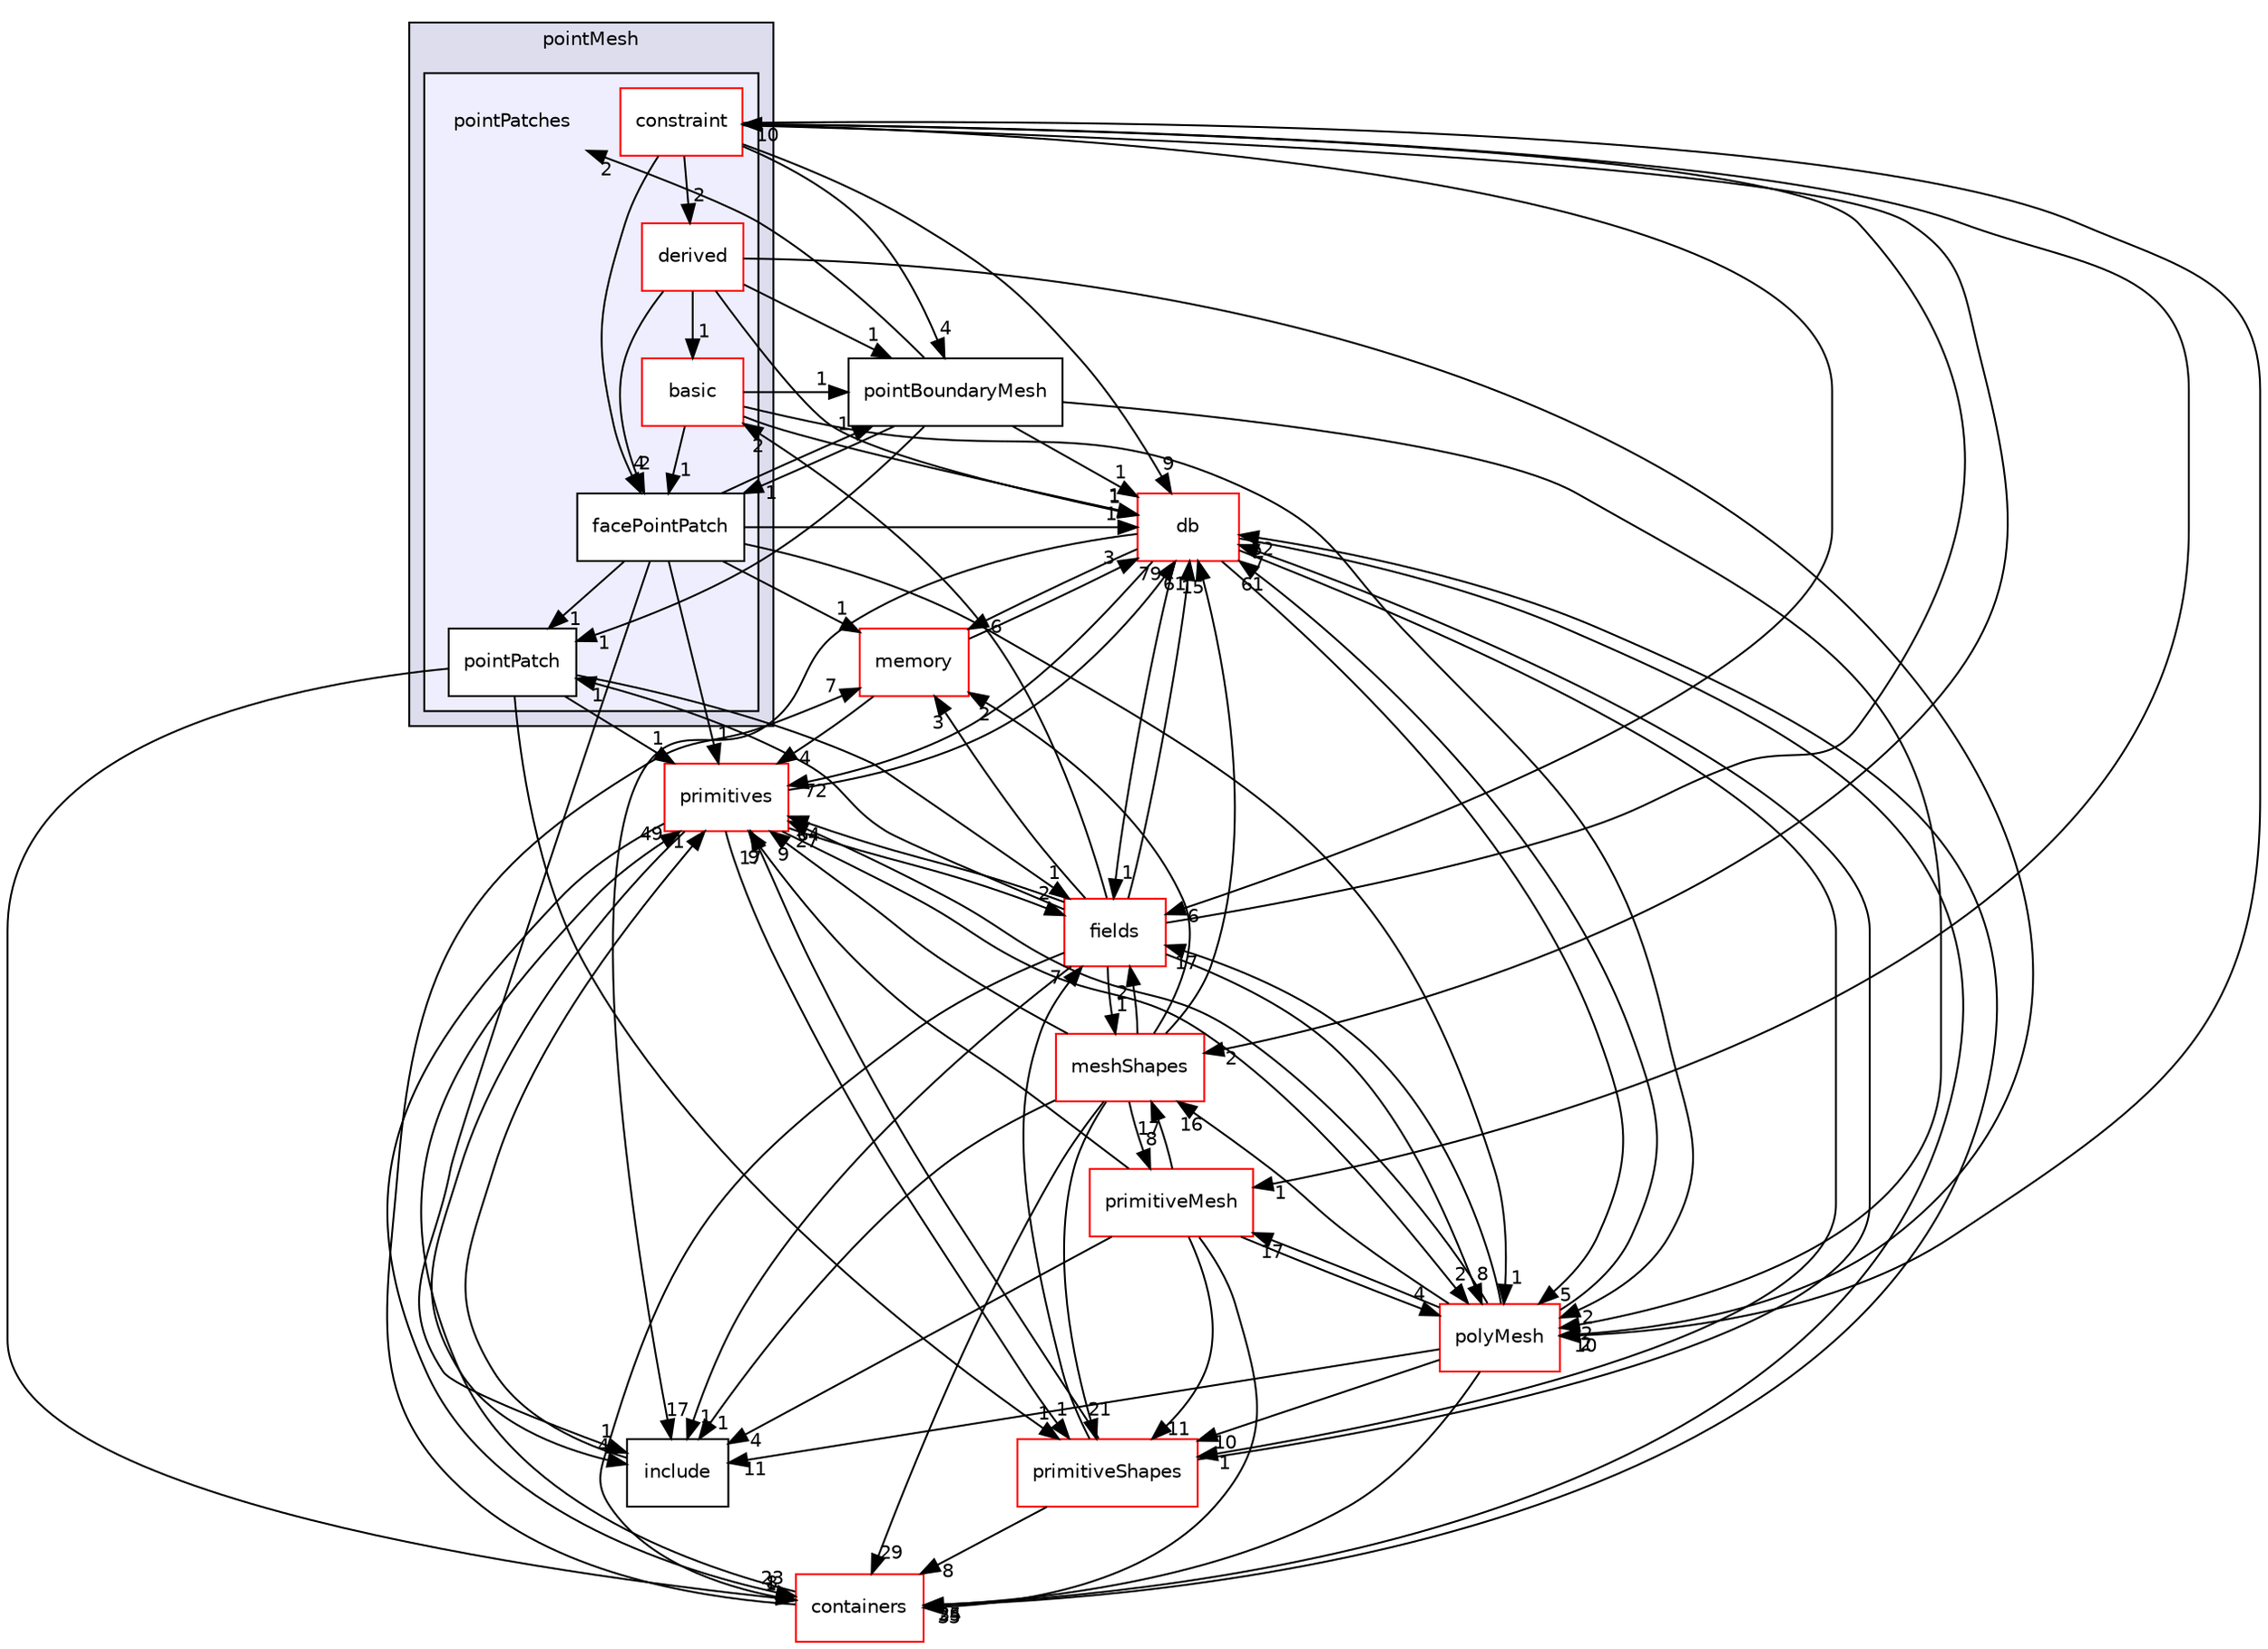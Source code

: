 digraph "src/OpenFOAM/meshes/pointMesh/pointPatches" {
  bgcolor=transparent;
  compound=true
  node [ fontsize="10", fontname="Helvetica"];
  edge [ labelfontsize="10", labelfontname="Helvetica"];
  subgraph clusterdir_44915d476cda87f9c46b97924fb23879 {
    graph [ bgcolor="#ddddee", pencolor="black", label="pointMesh" fontname="Helvetica", fontsize="10", URL="dir_44915d476cda87f9c46b97924fb23879.html"]
  subgraph clusterdir_0b50d648241520de5cf03d68a603ea6e {
    graph [ bgcolor="#eeeeff", pencolor="black", label="" URL="dir_0b50d648241520de5cf03d68a603ea6e.html"];
    dir_0b50d648241520de5cf03d68a603ea6e [shape=plaintext label="pointPatches"];
    dir_0dd671b9b24893c9c3ff453a60d0022b [shape=box label="basic" color="red" fillcolor="white" style="filled" URL="dir_0dd671b9b24893c9c3ff453a60d0022b.html"];
    dir_e167ef4ffdb4a3e074def457cb9fd663 [shape=box label="constraint" color="red" fillcolor="white" style="filled" URL="dir_e167ef4ffdb4a3e074def457cb9fd663.html"];
    dir_6b19444c0799847dabb5332dceba8722 [shape=box label="derived" color="red" fillcolor="white" style="filled" URL="dir_6b19444c0799847dabb5332dceba8722.html"];
    dir_602eb11747eaf9b0ac10527ada580b7b [shape=box label="facePointPatch" color="black" fillcolor="white" style="filled" URL="dir_602eb11747eaf9b0ac10527ada580b7b.html"];
    dir_a2abba5bdf3913d34b895a768562fccd [shape=box label="pointPatch" color="black" fillcolor="white" style="filled" URL="dir_a2abba5bdf3913d34b895a768562fccd.html"];
  }
  }
  dir_385a22dcc2f7120acb0f1a7a832b3b8d [shape=box label="memory" color="red" URL="dir_385a22dcc2f7120acb0f1a7a832b3b8d.html"];
  dir_962442b8f989d5529fab5e0f0e4ffb74 [shape=box label="fields" color="red" URL="dir_962442b8f989d5529fab5e0f0e4ffb74.html"];
  dir_19d0872053bde092be81d7fe3f56cbf7 [shape=box label="containers" color="red" URL="dir_19d0872053bde092be81d7fe3f56cbf7.html"];
  dir_d498992fb7d3f293d898bf6d3a4df869 [shape=box label="primitiveMesh" color="red" URL="dir_d498992fb7d3f293d898bf6d3a4df869.html"];
  dir_63c634f7a7cfd679ac26c67fb30fc32f [shape=box label="db" color="red" URL="dir_63c634f7a7cfd679ac26c67fb30fc32f.html"];
  dir_b331248a108c86b71e58f49053a85c82 [shape=box label="pointBoundaryMesh" URL="dir_b331248a108c86b71e58f49053a85c82.html"];
  dir_a36ac568b20b0ed2190ed53a491bc296 [shape=box label="primitiveShapes" color="red" URL="dir_a36ac568b20b0ed2190ed53a491bc296.html"];
  dir_5e5a63cb97aae3d01c8e98f0c14953bc [shape=box label="polyMesh" color="red" URL="dir_5e5a63cb97aae3d01c8e98f0c14953bc.html"];
  dir_3e50f45338116b169052b428016851aa [shape=box label="primitives" color="red" URL="dir_3e50f45338116b169052b428016851aa.html"];
  dir_b8e2732bc99f8fb2a379dad81aa6030e [shape=box label="meshShapes" color="red" URL="dir_b8e2732bc99f8fb2a379dad81aa6030e.html"];
  dir_e954e9f5966bc1c681a414ec8bd0ee15 [shape=box label="include" URL="dir_e954e9f5966bc1c681a414ec8bd0ee15.html"];
  dir_385a22dcc2f7120acb0f1a7a832b3b8d->dir_63c634f7a7cfd679ac26c67fb30fc32f [headlabel="3", labeldistance=1.5 headhref="dir_002222_001954.html"];
  dir_385a22dcc2f7120acb0f1a7a832b3b8d->dir_3e50f45338116b169052b428016851aa [headlabel="4", labeldistance=1.5 headhref="dir_002222_002326.html"];
  dir_962442b8f989d5529fab5e0f0e4ffb74->dir_385a22dcc2f7120acb0f1a7a832b3b8d [headlabel="3", labeldistance=1.5 headhref="dir_002022_002222.html"];
  dir_962442b8f989d5529fab5e0f0e4ffb74->dir_19d0872053bde092be81d7fe3f56cbf7 [headlabel="8", labeldistance=1.5 headhref="dir_002022_001903.html"];
  dir_962442b8f989d5529fab5e0f0e4ffb74->dir_63c634f7a7cfd679ac26c67fb30fc32f [headlabel="61", labeldistance=1.5 headhref="dir_002022_001954.html"];
  dir_962442b8f989d5529fab5e0f0e4ffb74->dir_0dd671b9b24893c9c3ff453a60d0022b [headlabel="2", labeldistance=1.5 headhref="dir_002022_002254.html"];
  dir_962442b8f989d5529fab5e0f0e4ffb74->dir_e167ef4ffdb4a3e074def457cb9fd663 [headlabel="10", labeldistance=1.5 headhref="dir_002022_002257.html"];
  dir_962442b8f989d5529fab5e0f0e4ffb74->dir_5e5a63cb97aae3d01c8e98f0c14953bc [headlabel="8", labeldistance=1.5 headhref="dir_002022_002272.html"];
  dir_962442b8f989d5529fab5e0f0e4ffb74->dir_3e50f45338116b169052b428016851aa [headlabel="64", labeldistance=1.5 headhref="dir_002022_002326.html"];
  dir_962442b8f989d5529fab5e0f0e4ffb74->dir_b8e2732bc99f8fb2a379dad81aa6030e [headlabel="1", labeldistance=1.5 headhref="dir_002022_002239.html"];
  dir_962442b8f989d5529fab5e0f0e4ffb74->dir_a2abba5bdf3913d34b895a768562fccd [headlabel="1", labeldistance=1.5 headhref="dir_002022_002271.html"];
  dir_962442b8f989d5529fab5e0f0e4ffb74->dir_e954e9f5966bc1c681a414ec8bd0ee15 [headlabel="1", labeldistance=1.5 headhref="dir_002022_002119.html"];
  dir_19d0872053bde092be81d7fe3f56cbf7->dir_385a22dcc2f7120acb0f1a7a832b3b8d [headlabel="7", labeldistance=1.5 headhref="dir_001903_002222.html"];
  dir_19d0872053bde092be81d7fe3f56cbf7->dir_63c634f7a7cfd679ac26c67fb30fc32f [headlabel="52", labeldistance=1.5 headhref="dir_001903_001954.html"];
  dir_19d0872053bde092be81d7fe3f56cbf7->dir_3e50f45338116b169052b428016851aa [headlabel="49", labeldistance=1.5 headhref="dir_001903_002326.html"];
  dir_d498992fb7d3f293d898bf6d3a4df869->dir_19d0872053bde092be81d7fe3f56cbf7 [headlabel="35", labeldistance=1.5 headhref="dir_002310_001903.html"];
  dir_d498992fb7d3f293d898bf6d3a4df869->dir_a36ac568b20b0ed2190ed53a491bc296 [headlabel="11", labeldistance=1.5 headhref="dir_002310_002315.html"];
  dir_d498992fb7d3f293d898bf6d3a4df869->dir_5e5a63cb97aae3d01c8e98f0c14953bc [headlabel="4", labeldistance=1.5 headhref="dir_002310_002272.html"];
  dir_d498992fb7d3f293d898bf6d3a4df869->dir_3e50f45338116b169052b428016851aa [headlabel="9", labeldistance=1.5 headhref="dir_002310_002326.html"];
  dir_d498992fb7d3f293d898bf6d3a4df869->dir_b8e2732bc99f8fb2a379dad81aa6030e [headlabel="17", labeldistance=1.5 headhref="dir_002310_002239.html"];
  dir_d498992fb7d3f293d898bf6d3a4df869->dir_e954e9f5966bc1c681a414ec8bd0ee15 [headlabel="4", labeldistance=1.5 headhref="dir_002310_002119.html"];
  dir_b331248a108c86b71e58f49053a85c82->dir_63c634f7a7cfd679ac26c67fb30fc32f [headlabel="1", labeldistance=1.5 headhref="dir_002251_001954.html"];
  dir_b331248a108c86b71e58f49053a85c82->dir_0b50d648241520de5cf03d68a603ea6e [headlabel="2", labeldistance=1.5 headhref="dir_002251_002253.html"];
  dir_b331248a108c86b71e58f49053a85c82->dir_5e5a63cb97aae3d01c8e98f0c14953bc [headlabel="2", labeldistance=1.5 headhref="dir_002251_002272.html"];
  dir_b331248a108c86b71e58f49053a85c82->dir_a2abba5bdf3913d34b895a768562fccd [headlabel="1", labeldistance=1.5 headhref="dir_002251_002271.html"];
  dir_b331248a108c86b71e58f49053a85c82->dir_602eb11747eaf9b0ac10527ada580b7b [headlabel="1", labeldistance=1.5 headhref="dir_002251_002270.html"];
  dir_63c634f7a7cfd679ac26c67fb30fc32f->dir_385a22dcc2f7120acb0f1a7a832b3b8d [headlabel="6", labeldistance=1.5 headhref="dir_001954_002222.html"];
  dir_63c634f7a7cfd679ac26c67fb30fc32f->dir_962442b8f989d5529fab5e0f0e4ffb74 [headlabel="1", labeldistance=1.5 headhref="dir_001954_002022.html"];
  dir_63c634f7a7cfd679ac26c67fb30fc32f->dir_19d0872053bde092be81d7fe3f56cbf7 [headlabel="34", labeldistance=1.5 headhref="dir_001954_001903.html"];
  dir_63c634f7a7cfd679ac26c67fb30fc32f->dir_a36ac568b20b0ed2190ed53a491bc296 [headlabel="1", labeldistance=1.5 headhref="dir_001954_002315.html"];
  dir_63c634f7a7cfd679ac26c67fb30fc32f->dir_5e5a63cb97aae3d01c8e98f0c14953bc [headlabel="5", labeldistance=1.5 headhref="dir_001954_002272.html"];
  dir_63c634f7a7cfd679ac26c67fb30fc32f->dir_3e50f45338116b169052b428016851aa [headlabel="72", labeldistance=1.5 headhref="dir_001954_002326.html"];
  dir_63c634f7a7cfd679ac26c67fb30fc32f->dir_e954e9f5966bc1c681a414ec8bd0ee15 [headlabel="17", labeldistance=1.5 headhref="dir_001954_002119.html"];
  dir_0dd671b9b24893c9c3ff453a60d0022b->dir_63c634f7a7cfd679ac26c67fb30fc32f [headlabel="1", labeldistance=1.5 headhref="dir_002254_001954.html"];
  dir_0dd671b9b24893c9c3ff453a60d0022b->dir_b331248a108c86b71e58f49053a85c82 [headlabel="1", labeldistance=1.5 headhref="dir_002254_002251.html"];
  dir_0dd671b9b24893c9c3ff453a60d0022b->dir_5e5a63cb97aae3d01c8e98f0c14953bc [headlabel="2", labeldistance=1.5 headhref="dir_002254_002272.html"];
  dir_0dd671b9b24893c9c3ff453a60d0022b->dir_602eb11747eaf9b0ac10527ada580b7b [headlabel="1", labeldistance=1.5 headhref="dir_002254_002270.html"];
  dir_a36ac568b20b0ed2190ed53a491bc296->dir_962442b8f989d5529fab5e0f0e4ffb74 [headlabel="7", labeldistance=1.5 headhref="dir_002315_002022.html"];
  dir_a36ac568b20b0ed2190ed53a491bc296->dir_19d0872053bde092be81d7fe3f56cbf7 [headlabel="8", labeldistance=1.5 headhref="dir_002315_001903.html"];
  dir_a36ac568b20b0ed2190ed53a491bc296->dir_63c634f7a7cfd679ac26c67fb30fc32f [headlabel="7", labeldistance=1.5 headhref="dir_002315_001954.html"];
  dir_a36ac568b20b0ed2190ed53a491bc296->dir_3e50f45338116b169052b428016851aa [headlabel="17", labeldistance=1.5 headhref="dir_002315_002326.html"];
  dir_e167ef4ffdb4a3e074def457cb9fd663->dir_962442b8f989d5529fab5e0f0e4ffb74 [headlabel="6", labeldistance=1.5 headhref="dir_002257_002022.html"];
  dir_e167ef4ffdb4a3e074def457cb9fd663->dir_d498992fb7d3f293d898bf6d3a4df869 [headlabel="1", labeldistance=1.5 headhref="dir_002257_002310.html"];
  dir_e167ef4ffdb4a3e074def457cb9fd663->dir_63c634f7a7cfd679ac26c67fb30fc32f [headlabel="9", labeldistance=1.5 headhref="dir_002257_001954.html"];
  dir_e167ef4ffdb4a3e074def457cb9fd663->dir_b331248a108c86b71e58f49053a85c82 [headlabel="4", labeldistance=1.5 headhref="dir_002257_002251.html"];
  dir_e167ef4ffdb4a3e074def457cb9fd663->dir_5e5a63cb97aae3d01c8e98f0c14953bc [headlabel="10", labeldistance=1.5 headhref="dir_002257_002272.html"];
  dir_e167ef4ffdb4a3e074def457cb9fd663->dir_b8e2732bc99f8fb2a379dad81aa6030e [headlabel="2", labeldistance=1.5 headhref="dir_002257_002239.html"];
  dir_e167ef4ffdb4a3e074def457cb9fd663->dir_6b19444c0799847dabb5332dceba8722 [headlabel="2", labeldistance=1.5 headhref="dir_002257_002267.html"];
  dir_e167ef4ffdb4a3e074def457cb9fd663->dir_602eb11747eaf9b0ac10527ada580b7b [headlabel="4", labeldistance=1.5 headhref="dir_002257_002270.html"];
  dir_5e5a63cb97aae3d01c8e98f0c14953bc->dir_962442b8f989d5529fab5e0f0e4ffb74 [headlabel="17", labeldistance=1.5 headhref="dir_002272_002022.html"];
  dir_5e5a63cb97aae3d01c8e98f0c14953bc->dir_19d0872053bde092be81d7fe3f56cbf7 [headlabel="25", labeldistance=1.5 headhref="dir_002272_001903.html"];
  dir_5e5a63cb97aae3d01c8e98f0c14953bc->dir_d498992fb7d3f293d898bf6d3a4df869 [headlabel="17", labeldistance=1.5 headhref="dir_002272_002310.html"];
  dir_5e5a63cb97aae3d01c8e98f0c14953bc->dir_63c634f7a7cfd679ac26c67fb30fc32f [headlabel="61", labeldistance=1.5 headhref="dir_002272_001954.html"];
  dir_5e5a63cb97aae3d01c8e98f0c14953bc->dir_a36ac568b20b0ed2190ed53a491bc296 [headlabel="10", labeldistance=1.5 headhref="dir_002272_002315.html"];
  dir_5e5a63cb97aae3d01c8e98f0c14953bc->dir_3e50f45338116b169052b428016851aa [headlabel="27", labeldistance=1.5 headhref="dir_002272_002326.html"];
  dir_5e5a63cb97aae3d01c8e98f0c14953bc->dir_b8e2732bc99f8fb2a379dad81aa6030e [headlabel="16", labeldistance=1.5 headhref="dir_002272_002239.html"];
  dir_5e5a63cb97aae3d01c8e98f0c14953bc->dir_e954e9f5966bc1c681a414ec8bd0ee15 [headlabel="11", labeldistance=1.5 headhref="dir_002272_002119.html"];
  dir_3e50f45338116b169052b428016851aa->dir_962442b8f989d5529fab5e0f0e4ffb74 [headlabel="2", labeldistance=1.5 headhref="dir_002326_002022.html"];
  dir_3e50f45338116b169052b428016851aa->dir_19d0872053bde092be81d7fe3f56cbf7 [headlabel="23", labeldistance=1.5 headhref="dir_002326_001903.html"];
  dir_3e50f45338116b169052b428016851aa->dir_63c634f7a7cfd679ac26c67fb30fc32f [headlabel="79", labeldistance=1.5 headhref="dir_002326_001954.html"];
  dir_3e50f45338116b169052b428016851aa->dir_a36ac568b20b0ed2190ed53a491bc296 [headlabel="1", labeldistance=1.5 headhref="dir_002326_002315.html"];
  dir_3e50f45338116b169052b428016851aa->dir_5e5a63cb97aae3d01c8e98f0c14953bc [headlabel="2", labeldistance=1.5 headhref="dir_002326_002272.html"];
  dir_3e50f45338116b169052b428016851aa->dir_e954e9f5966bc1c681a414ec8bd0ee15 [headlabel="4", labeldistance=1.5 headhref="dir_002326_002119.html"];
  dir_b8e2732bc99f8fb2a379dad81aa6030e->dir_385a22dcc2f7120acb0f1a7a832b3b8d [headlabel="2", labeldistance=1.5 headhref="dir_002239_002222.html"];
  dir_b8e2732bc99f8fb2a379dad81aa6030e->dir_962442b8f989d5529fab5e0f0e4ffb74 [headlabel="2", labeldistance=1.5 headhref="dir_002239_002022.html"];
  dir_b8e2732bc99f8fb2a379dad81aa6030e->dir_19d0872053bde092be81d7fe3f56cbf7 [headlabel="29", labeldistance=1.5 headhref="dir_002239_001903.html"];
  dir_b8e2732bc99f8fb2a379dad81aa6030e->dir_d498992fb7d3f293d898bf6d3a4df869 [headlabel="8", labeldistance=1.5 headhref="dir_002239_002310.html"];
  dir_b8e2732bc99f8fb2a379dad81aa6030e->dir_63c634f7a7cfd679ac26c67fb30fc32f [headlabel="15", labeldistance=1.5 headhref="dir_002239_001954.html"];
  dir_b8e2732bc99f8fb2a379dad81aa6030e->dir_a36ac568b20b0ed2190ed53a491bc296 [headlabel="21", labeldistance=1.5 headhref="dir_002239_002315.html"];
  dir_b8e2732bc99f8fb2a379dad81aa6030e->dir_3e50f45338116b169052b428016851aa [headlabel="9", labeldistance=1.5 headhref="dir_002239_002326.html"];
  dir_b8e2732bc99f8fb2a379dad81aa6030e->dir_e954e9f5966bc1c681a414ec8bd0ee15 [headlabel="1", labeldistance=1.5 headhref="dir_002239_002119.html"];
  dir_a2abba5bdf3913d34b895a768562fccd->dir_962442b8f989d5529fab5e0f0e4ffb74 [headlabel="1", labeldistance=1.5 headhref="dir_002271_002022.html"];
  dir_a2abba5bdf3913d34b895a768562fccd->dir_19d0872053bde092be81d7fe3f56cbf7 [headlabel="1", labeldistance=1.5 headhref="dir_002271_001903.html"];
  dir_a2abba5bdf3913d34b895a768562fccd->dir_a36ac568b20b0ed2190ed53a491bc296 [headlabel="1", labeldistance=1.5 headhref="dir_002271_002315.html"];
  dir_a2abba5bdf3913d34b895a768562fccd->dir_3e50f45338116b169052b428016851aa [headlabel="1", labeldistance=1.5 headhref="dir_002271_002326.html"];
  dir_e954e9f5966bc1c681a414ec8bd0ee15->dir_3e50f45338116b169052b428016851aa [headlabel="1", labeldistance=1.5 headhref="dir_002119_002326.html"];
  dir_6b19444c0799847dabb5332dceba8722->dir_63c634f7a7cfd679ac26c67fb30fc32f [headlabel="1", labeldistance=1.5 headhref="dir_002267_001954.html"];
  dir_6b19444c0799847dabb5332dceba8722->dir_b331248a108c86b71e58f49053a85c82 [headlabel="1", labeldistance=1.5 headhref="dir_002267_002251.html"];
  dir_6b19444c0799847dabb5332dceba8722->dir_0dd671b9b24893c9c3ff453a60d0022b [headlabel="1", labeldistance=1.5 headhref="dir_002267_002254.html"];
  dir_6b19444c0799847dabb5332dceba8722->dir_5e5a63cb97aae3d01c8e98f0c14953bc [headlabel="2", labeldistance=1.5 headhref="dir_002267_002272.html"];
  dir_6b19444c0799847dabb5332dceba8722->dir_602eb11747eaf9b0ac10527ada580b7b [headlabel="2", labeldistance=1.5 headhref="dir_002267_002270.html"];
  dir_602eb11747eaf9b0ac10527ada580b7b->dir_385a22dcc2f7120acb0f1a7a832b3b8d [headlabel="1", labeldistance=1.5 headhref="dir_002270_002222.html"];
  dir_602eb11747eaf9b0ac10527ada580b7b->dir_63c634f7a7cfd679ac26c67fb30fc32f [headlabel="1", labeldistance=1.5 headhref="dir_002270_001954.html"];
  dir_602eb11747eaf9b0ac10527ada580b7b->dir_b331248a108c86b71e58f49053a85c82 [headlabel="1", labeldistance=1.5 headhref="dir_002270_002251.html"];
  dir_602eb11747eaf9b0ac10527ada580b7b->dir_5e5a63cb97aae3d01c8e98f0c14953bc [headlabel="1", labeldistance=1.5 headhref="dir_002270_002272.html"];
  dir_602eb11747eaf9b0ac10527ada580b7b->dir_3e50f45338116b169052b428016851aa [headlabel="1", labeldistance=1.5 headhref="dir_002270_002326.html"];
  dir_602eb11747eaf9b0ac10527ada580b7b->dir_a2abba5bdf3913d34b895a768562fccd [headlabel="1", labeldistance=1.5 headhref="dir_002270_002271.html"];
  dir_602eb11747eaf9b0ac10527ada580b7b->dir_e954e9f5966bc1c681a414ec8bd0ee15 [headlabel="1", labeldistance=1.5 headhref="dir_002270_002119.html"];
}

